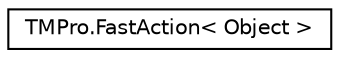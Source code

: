 digraph "Graphical Class Hierarchy"
{
 // LATEX_PDF_SIZE
  edge [fontname="Helvetica",fontsize="10",labelfontname="Helvetica",labelfontsize="10"];
  node [fontname="Helvetica",fontsize="10",shape=record];
  rankdir="LR";
  Node0 [label="TMPro.FastAction\< Object \>",height=0.2,width=0.4,color="black", fillcolor="white", style="filled",URL="$class_t_m_pro_1_1_fast_action.html",tooltip=" "];
}

